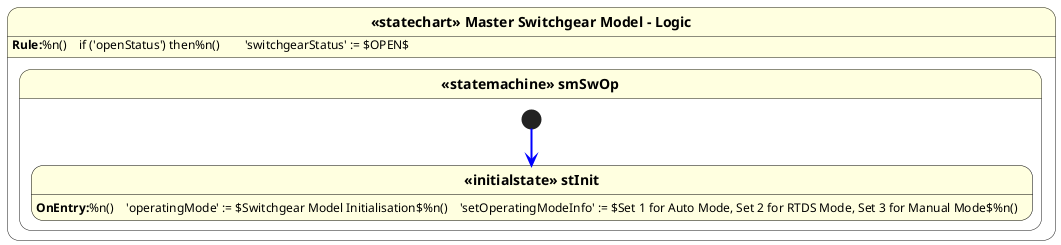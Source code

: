 {
  "sha1": "frdot8scwss3mxy6zxb11lfppca5grb",
  "insertion": {
    "when": "2024-06-01T09:03:06.554Z",
    "user": "plantuml@gmail.com"
  }
}
@startuml
skinparam state {
    backgroundColor White
 backgroundColor<<softwaremodule>> #CCDBC8
 backgroundColor<<signal>> #DE8C73
 backgroundColor<<statechart>> LightYellow
 backgroundColor<<statemachine>> LightYellow
 backgroundColor<<state>> LightYellow
 backgroundColor<<initialstate>> LightYellow
    BorderColor<<initialstate>> Black
}
skinparam shadowing false
skinparam defaultTextAlignment left
state "**&#171;statechart&#187; Master Switchgear Model - Logic**" as 8E437FA1B6DC905 <<statechart>> {
  8E437FA1B6DC905 : **Rule:**%n()    if ('openStatus') then%n()        'switchgearStatus' := $OPEN$
  state "**&#171;statemachine&#187; smSwOp**" as 6D4FA3B201978C <<statemachine>> {
    [*] -[#blue,bold]-> 368F54ED2A907
    state "**&#171;initialstate&#187; stInit**" as 368F54ED2A907 <<initialstate>> {
      368F54ED2A907 : **OnEntry:**%n()    'operatingMode' := $Switchgear Model Initialisation$%n()    'setOperatingModeInfo' := $Set 1 for Auto Mode, Set 2 for RTDS Mode, Set 3 for Manual Mode$%n()
    }
  }
}
@enduml
